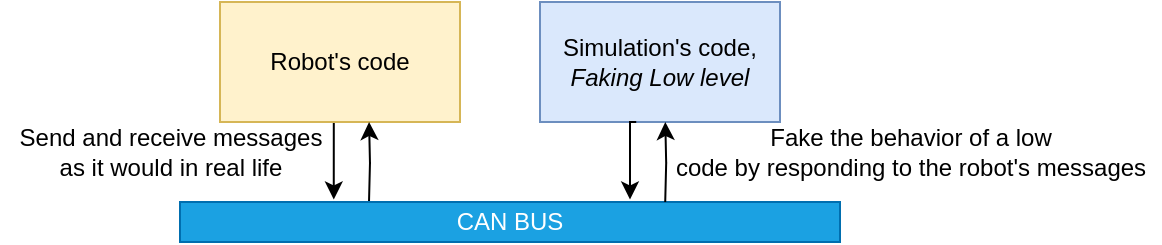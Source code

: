 <mxfile version="12.7.9" type="device"><diagram id="bB2Ju9m2sJ5FJf3ab9ud" name="Page-1"><mxGraphModel dx="659" dy="973" grid="1" gridSize="10" guides="1" tooltips="1" connect="1" arrows="1" fold="1" page="1" pageScale="1" pageWidth="850" pageHeight="1100" math="0" shadow="0"><root><mxCell id="0"/><mxCell id="1" parent="0"/><mxCell id="VxlCN5BFNZYdiZ4h0Uc7-5" style="edgeStyle=orthogonalEdgeStyle;rounded=0;orthogonalLoop=1;jettySize=auto;html=1;exitX=0.5;exitY=1;exitDx=0;exitDy=0;entryX=0.233;entryY=-0.063;entryDx=0;entryDy=0;entryPerimeter=0;" edge="1" parent="1" source="VxlCN5BFNZYdiZ4h0Uc7-1" target="VxlCN5BFNZYdiZ4h0Uc7-4"><mxGeometry relative="1" as="geometry"/></mxCell><mxCell id="VxlCN5BFNZYdiZ4h0Uc7-1" value="Robot's code" style="rounded=0;whiteSpace=wrap;html=1;fillColor=#fff2cc;strokeColor=#d6b656;" vertex="1" parent="1"><mxGeometry x="140" y="270" width="120" height="60" as="geometry"/></mxCell><mxCell id="VxlCN5BFNZYdiZ4h0Uc7-2" value="Simulation's code,&lt;br&gt;&lt;i&gt;Faking Low level&lt;/i&gt;" style="rounded=0;whiteSpace=wrap;html=1;fillColor=#dae8fc;strokeColor=#6c8ebf;" vertex="1" parent="1"><mxGeometry x="300" y="270" width="120" height="60" as="geometry"/></mxCell><mxCell id="VxlCN5BFNZYdiZ4h0Uc7-7" style="edgeStyle=orthogonalEdgeStyle;rounded=0;orthogonalLoop=1;jettySize=auto;html=1;exitX=0.25;exitY=0;exitDx=0;exitDy=0;" edge="1" parent="1"><mxGeometry relative="1" as="geometry"><mxPoint x="214.535" y="330.0" as="targetPoint"/><mxPoint x="214.5" y="370" as="sourcePoint"/></mxGeometry></mxCell><mxCell id="VxlCN5BFNZYdiZ4h0Uc7-4" value="CAN BUS" style="rounded=0;whiteSpace=wrap;html=1;fillColor=#1ba1e2;strokeColor=#006EAF;fontColor=#ffffff;" vertex="1" parent="1"><mxGeometry x="120" y="370" width="330" height="20" as="geometry"/></mxCell><mxCell id="VxlCN5BFNZYdiZ4h0Uc7-9" style="edgeStyle=orthogonalEdgeStyle;rounded=0;orthogonalLoop=1;jettySize=auto;html=1;exitX=0.5;exitY=1;exitDx=0;exitDy=0;entryX=0.233;entryY=-0.063;entryDx=0;entryDy=0;entryPerimeter=0;" edge="1" parent="1"><mxGeometry relative="1" as="geometry"><mxPoint x="348.11" y="330" as="sourcePoint"/><mxPoint x="345.0" y="368.74" as="targetPoint"/></mxGeometry></mxCell><mxCell id="VxlCN5BFNZYdiZ4h0Uc7-10" style="edgeStyle=orthogonalEdgeStyle;rounded=0;orthogonalLoop=1;jettySize=auto;html=1;exitX=0.25;exitY=0;exitDx=0;exitDy=0;" edge="1" parent="1"><mxGeometry relative="1" as="geometry"><mxPoint x="362.645" y="330" as="targetPoint"/><mxPoint x="362.61" y="370" as="sourcePoint"/></mxGeometry></mxCell><mxCell id="VxlCN5BFNZYdiZ4h0Uc7-11" value="Send and receive messages&lt;br&gt;as it would in real life" style="text;html=1;align=center;verticalAlign=middle;resizable=0;points=[];autosize=1;" vertex="1" parent="1"><mxGeometry x="30" y="330" width="170" height="30" as="geometry"/></mxCell><mxCell id="VxlCN5BFNZYdiZ4h0Uc7-12" value="Fake the behavior of a low &lt;br&gt;code by responding to the robot's messages" style="text;html=1;align=center;verticalAlign=middle;resizable=0;points=[];autosize=1;" vertex="1" parent="1"><mxGeometry x="360" y="330" width="250" height="30" as="geometry"/></mxCell></root></mxGraphModel></diagram></mxfile>